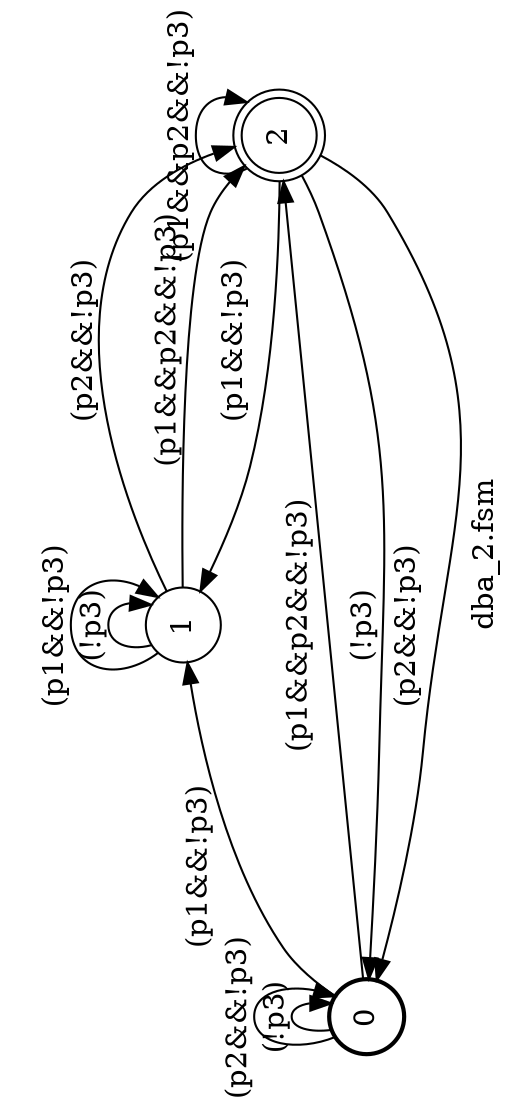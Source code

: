 digraph FSM {
rankdir = LR;
size = "8.5,11";
label = "dba_2.fsm"
center = 1;
nodesep = "0.250000"
ranksep = "0.400000"
orientation = Landscape
0 [label = "0", shape = circle, style = bold, fontsize = 14]
   0 -> 0 [label = "(!p3)", fontsize = 14];
   0 -> 0 [label = "(p2&&!p3)", fontsize = 14];
   0 -> 1 [label = "(p1&&!p3)", fontsize = 14];
   0 -> 2 [label = "(p1&&p2&&!p3)", fontsize = 14];
1 [label = "1", shape = circle, style = solid, fontsize = 14]
   1 -> 1 [label = "(!p3)", fontsize = 14];
   1 -> 2 [label = "(p2&&!p3)", fontsize = 14];
   1 -> 1 [label = "(p1&&!p3)", fontsize = 14];
   1 -> 2 [label = "(p1&&p2&&!p3)", fontsize = 14];
2 [label = "2", shape = doublecircle, style = solid, fontsize = 14]
   2 -> 0 [label = "(!p3)", fontsize = 14];
   2 -> 0 [label = "(p2&&!p3)", fontsize = 14];
   2 -> 1 [label = "(p1&&!p3)", fontsize = 14];
   2 -> 2 [label = "(p1&&p2&&!p3)", fontsize = 14];
}

